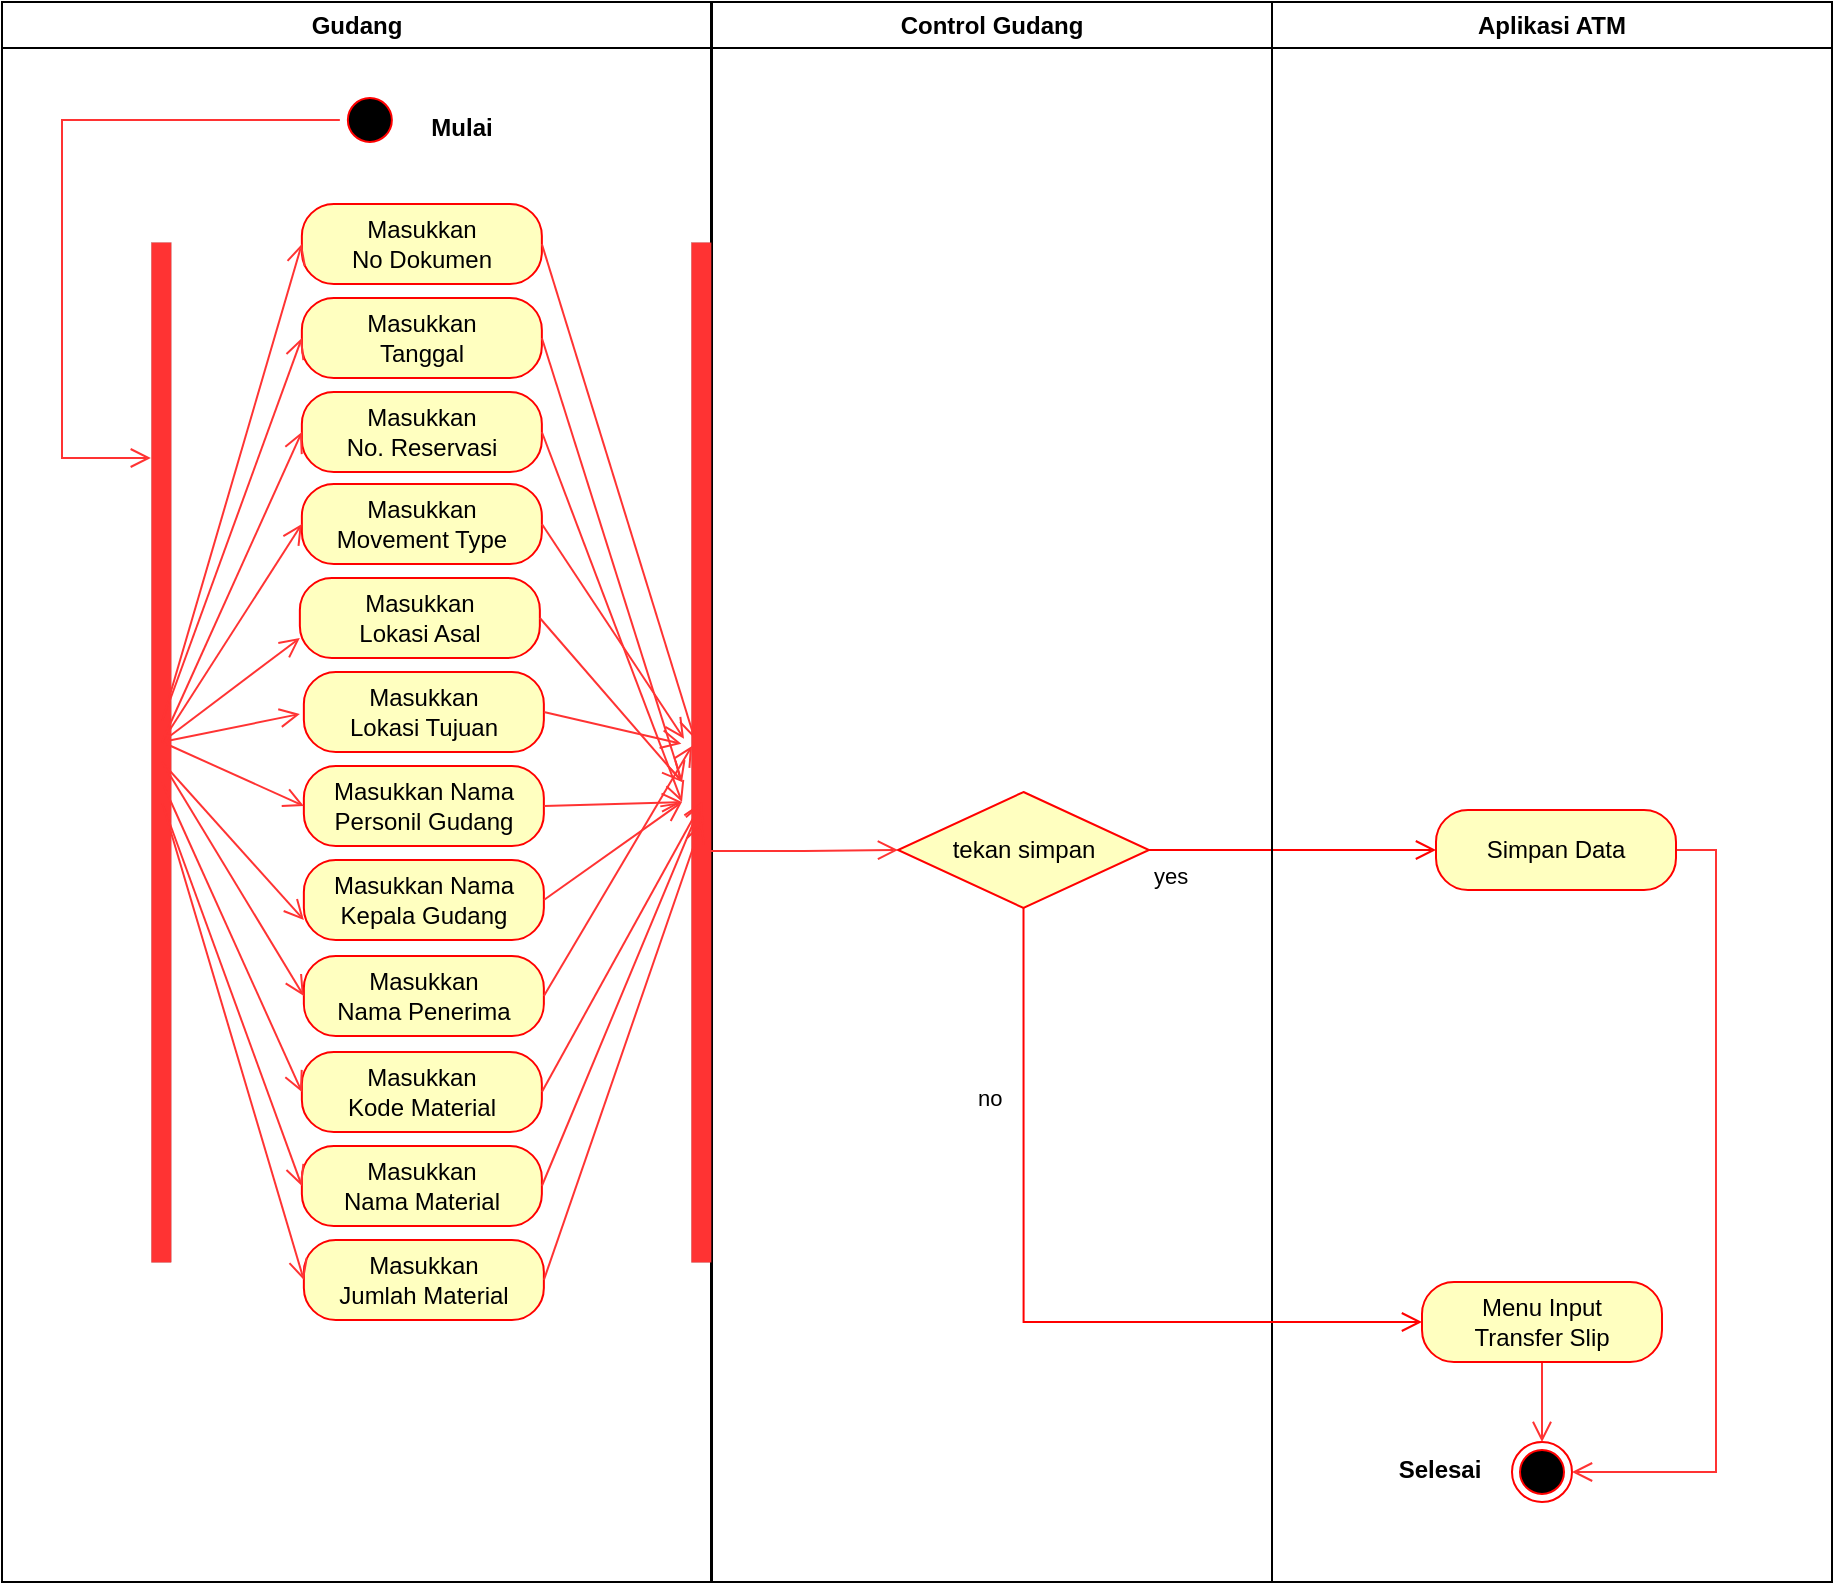 <mxfile version="20.5.1" type="device"><diagram id="X_9GjX2vdIGWY79P-UMb" name="Page-1"><mxGraphModel dx="1157" dy="643" grid="1" gridSize="10" guides="1" tooltips="1" connect="1" arrows="1" fold="1" page="1" pageScale="1" pageWidth="827" pageHeight="1169" math="0" shadow="0"><root><mxCell id="0"/><mxCell id="1" parent="0"/><mxCell id="HtgMfh6hOVAvdCFLuv4m-1" value="Gudang" style="swimlane;whiteSpace=wrap" vertex="1" parent="1"><mxGeometry x="110" y="70" width="354.5" height="790" as="geometry"/></mxCell><mxCell id="HtgMfh6hOVAvdCFLuv4m-2" style="edgeStyle=orthogonalEdgeStyle;rounded=0;orthogonalLoop=1;jettySize=auto;html=1;exitX=0;exitY=0.5;exitDx=0;exitDy=0;strokeColor=#FF3333;strokeWidth=1;endArrow=open;endFill=0;endSize=8;" edge="1" parent="HtgMfh6hOVAvdCFLuv4m-1" source="HtgMfh6hOVAvdCFLuv4m-3" target="HtgMfh6hOVAvdCFLuv4m-8"><mxGeometry relative="1" as="geometry"><Array as="points"><mxPoint x="30" y="59"/><mxPoint x="30" y="228"/></Array></mxGeometry></mxCell><mxCell id="HtgMfh6hOVAvdCFLuv4m-3" value="" style="ellipse;shape=startState;fillColor=#000000;strokeColor=#ff0000;" vertex="1" parent="HtgMfh6hOVAvdCFLuv4m-1"><mxGeometry x="168.93" y="44" width="30" height="30" as="geometry"/></mxCell><mxCell id="HtgMfh6hOVAvdCFLuv4m-4" value="Mulai" style="text;align=center;fontStyle=1;verticalAlign=middle;spacingLeft=3;spacingRight=3;strokeColor=none;rotatable=0;points=[[0,0.5],[1,0.5]];portConstraint=eastwest;" vertex="1" parent="HtgMfh6hOVAvdCFLuv4m-1"><mxGeometry x="190" y="49" width="80" height="26" as="geometry"/></mxCell><mxCell id="HtgMfh6hOVAvdCFLuv4m-5" value="Masukkan &lt;br&gt;Tanggal" style="rounded=1;whiteSpace=wrap;html=1;arcSize=40;fontColor=#000000;fillColor=#ffffc0;strokeColor=#ff0000;" vertex="1" parent="HtgMfh6hOVAvdCFLuv4m-1"><mxGeometry x="149.93" y="148" width="120" height="40" as="geometry"/></mxCell><mxCell id="HtgMfh6hOVAvdCFLuv4m-6" value="Masukkan &lt;br&gt;No Dokumen" style="rounded=1;whiteSpace=wrap;html=1;arcSize=40;fontColor=#000000;fillColor=#ffffc0;strokeColor=#ff0000;" vertex="1" parent="HtgMfh6hOVAvdCFLuv4m-1"><mxGeometry x="149.93" y="101" width="120" height="40" as="geometry"/></mxCell><mxCell id="HtgMfh6hOVAvdCFLuv4m-7" style="edgeStyle=orthogonalEdgeStyle;rounded=0;orthogonalLoop=1;jettySize=auto;html=1;exitX=0.5;exitY=1;exitDx=0;exitDy=0;strokeColor=#FF3333;strokeWidth=1;endArrow=open;endFill=0;endSize=8;" edge="1" parent="HtgMfh6hOVAvdCFLuv4m-1" source="HtgMfh6hOVAvdCFLuv4m-6" target="HtgMfh6hOVAvdCFLuv4m-6"><mxGeometry relative="1" as="geometry"/></mxCell><mxCell id="HtgMfh6hOVAvdCFLuv4m-8" value="" style="html=1;points=[];perimeter=orthogonalPerimeter;fillColor=#FF3333;strokeWidth=0;" vertex="1" parent="HtgMfh6hOVAvdCFLuv4m-1"><mxGeometry x="74.43" y="120" width="10" height="510" as="geometry"/></mxCell><mxCell id="HtgMfh6hOVAvdCFLuv4m-11" value="Masukkan&lt;br&gt;No. Reservasi" style="rounded=1;whiteSpace=wrap;html=1;arcSize=40;fontColor=#000000;fillColor=#ffffc0;strokeColor=#ff0000;" vertex="1" parent="HtgMfh6hOVAvdCFLuv4m-1"><mxGeometry x="149.93" y="195" width="120" height="40" as="geometry"/></mxCell><mxCell id="HtgMfh6hOVAvdCFLuv4m-12" value="Masukkan&lt;br&gt;Movement Type" style="rounded=1;whiteSpace=wrap;html=1;arcSize=40;fontColor=#000000;fillColor=#ffffc0;strokeColor=#ff0000;" vertex="1" parent="HtgMfh6hOVAvdCFLuv4m-1"><mxGeometry x="149.93" y="241" width="120" height="40" as="geometry"/></mxCell><mxCell id="HtgMfh6hOVAvdCFLuv4m-13" value="Masukkan &lt;br&gt;Kode Material" style="rounded=1;whiteSpace=wrap;html=1;arcSize=40;fontColor=#000000;fillColor=#ffffc0;strokeColor=#ff0000;" vertex="1" parent="HtgMfh6hOVAvdCFLuv4m-1"><mxGeometry x="149.93" y="525" width="120" height="40" as="geometry"/></mxCell><mxCell id="HtgMfh6hOVAvdCFLuv4m-14" value="Masukkan &lt;br&gt;Jumlah Material" style="rounded=1;whiteSpace=wrap;html=1;arcSize=40;fontColor=#000000;fillColor=#ffffc0;strokeColor=#ff0000;" vertex="1" parent="HtgMfh6hOVAvdCFLuv4m-1"><mxGeometry x="150.93" y="619" width="120" height="40" as="geometry"/></mxCell><mxCell id="HtgMfh6hOVAvdCFLuv4m-15" value="Masukkan &lt;br&gt;Nama Material" style="rounded=1;whiteSpace=wrap;html=1;arcSize=40;fontColor=#000000;fillColor=#ffffc0;strokeColor=#ff0000;" vertex="1" parent="HtgMfh6hOVAvdCFLuv4m-1"><mxGeometry x="149.93" y="572" width="120" height="40" as="geometry"/></mxCell><mxCell id="HtgMfh6hOVAvdCFLuv4m-41" value="Masukkan&lt;br&gt;Lokasi Asal" style="rounded=1;whiteSpace=wrap;html=1;arcSize=40;fontColor=#000000;fillColor=#ffffc0;strokeColor=#ff0000;" vertex="1" parent="HtgMfh6hOVAvdCFLuv4m-1"><mxGeometry x="148.93" y="288" width="120" height="40" as="geometry"/></mxCell><mxCell id="HtgMfh6hOVAvdCFLuv4m-43" value="Masukkan&lt;br&gt;Lokasi Tujuan" style="rounded=1;whiteSpace=wrap;html=1;arcSize=40;fontColor=#000000;fillColor=#ffffc0;strokeColor=#ff0000;" vertex="1" parent="HtgMfh6hOVAvdCFLuv4m-1"><mxGeometry x="150.93" y="335" width="120" height="40" as="geometry"/></mxCell><mxCell id="HtgMfh6hOVAvdCFLuv4m-47" value="Masukkan Nama&lt;br&gt;Personil Gudang" style="rounded=1;whiteSpace=wrap;html=1;arcSize=40;fontColor=#000000;fillColor=#ffffc0;strokeColor=#ff0000;" vertex="1" parent="HtgMfh6hOVAvdCFLuv4m-1"><mxGeometry x="150.93" y="382" width="120" height="40" as="geometry"/></mxCell><mxCell id="HtgMfh6hOVAvdCFLuv4m-48" value="Masukkan Nama&lt;br&gt;Kepala Gudang" style="rounded=1;whiteSpace=wrap;html=1;arcSize=40;fontColor=#000000;fillColor=#ffffc0;strokeColor=#ff0000;" vertex="1" parent="HtgMfh6hOVAvdCFLuv4m-1"><mxGeometry x="150.93" y="429" width="120" height="40" as="geometry"/></mxCell><mxCell id="HtgMfh6hOVAvdCFLuv4m-49" value="Masukkan&lt;br&gt;Nama Penerima" style="rounded=1;whiteSpace=wrap;html=1;arcSize=40;fontColor=#000000;fillColor=#ffffc0;strokeColor=#ff0000;" vertex="1" parent="HtgMfh6hOVAvdCFLuv4m-1"><mxGeometry x="150.93" y="477" width="120" height="40" as="geometry"/></mxCell><mxCell id="HtgMfh6hOVAvdCFLuv4m-57" value="" style="endArrow=open;endFill=1;endSize=8;html=1;rounded=0;strokeColor=#FF3333;entryX=0;entryY=0.5;entryDx=0;entryDy=0;" edge="1" parent="HtgMfh6hOVAvdCFLuv4m-1" target="HtgMfh6hOVAvdCFLuv4m-47"><mxGeometry width="160" relative="1" as="geometry"><mxPoint x="80" y="370" as="sourcePoint"/><mxPoint x="168.93" y="376" as="targetPoint"/><Array as="points"/></mxGeometry></mxCell><mxCell id="HtgMfh6hOVAvdCFLuv4m-16" value="Control Gudang" style="swimlane;whiteSpace=wrap" vertex="1" parent="1"><mxGeometry x="465" y="70" width="280" height="790" as="geometry"/></mxCell><mxCell id="HtgMfh6hOVAvdCFLuv4m-17" value="tekan simpan" style="rhombus;whiteSpace=wrap;html=1;fillColor=#ffffc0;strokeColor=#ff0000;strokeWidth=1;" vertex="1" parent="HtgMfh6hOVAvdCFLuv4m-16"><mxGeometry x="93" y="395" width="125.5" height="58" as="geometry"/></mxCell><mxCell id="HtgMfh6hOVAvdCFLuv4m-18" value="yes" style="edgeStyle=orthogonalEdgeStyle;html=1;align=left;verticalAlign=top;endArrow=open;endSize=8;strokeColor=#ff0000;rounded=0;exitX=1;exitY=0.5;exitDx=0;exitDy=0;entryX=0;entryY=0.5;entryDx=0;entryDy=0;" edge="1" parent="1" source="HtgMfh6hOVAvdCFLuv4m-17" target="HtgMfh6hOVAvdCFLuv4m-23"><mxGeometry x="-1" relative="1" as="geometry"><mxPoint x="800" y="659" as="targetPoint"/></mxGeometry></mxCell><mxCell id="HtgMfh6hOVAvdCFLuv4m-19" value="Aplikasi ATM" style="swimlane;whiteSpace=wrap" vertex="1" parent="1"><mxGeometry x="745" y="70" width="280" height="790" as="geometry"/></mxCell><mxCell id="HtgMfh6hOVAvdCFLuv4m-20" value="" style="ellipse;html=1;shape=endState;fillColor=#000000;strokeColor=#ff0000;strokeWidth=1;" vertex="1" parent="HtgMfh6hOVAvdCFLuv4m-19"><mxGeometry x="120" y="720" width="30" height="30" as="geometry"/></mxCell><mxCell id="HtgMfh6hOVAvdCFLuv4m-21" value="Selesai" style="text;align=center;fontStyle=1;verticalAlign=middle;spacingLeft=3;spacingRight=3;strokeColor=none;rotatable=0;points=[[0,0.5],[1,0.5]];portConstraint=eastwest;" vertex="1" parent="HtgMfh6hOVAvdCFLuv4m-19"><mxGeometry x="44" y="720" width="80" height="26" as="geometry"/></mxCell><mxCell id="HtgMfh6hOVAvdCFLuv4m-22" style="edgeStyle=orthogonalEdgeStyle;rounded=0;orthogonalLoop=1;jettySize=auto;html=1;exitX=1;exitY=0.5;exitDx=0;exitDy=0;entryX=1;entryY=0.5;entryDx=0;entryDy=0;strokeColor=#FF3333;strokeWidth=1;endArrow=open;endFill=0;endSize=8;" edge="1" parent="HtgMfh6hOVAvdCFLuv4m-19" source="HtgMfh6hOVAvdCFLuv4m-23" target="HtgMfh6hOVAvdCFLuv4m-20"><mxGeometry relative="1" as="geometry"/></mxCell><mxCell id="HtgMfh6hOVAvdCFLuv4m-23" value="Simpan Data" style="rounded=1;whiteSpace=wrap;html=1;arcSize=40;fontColor=#000000;fillColor=#ffffc0;strokeColor=#ff0000;strokeWidth=1;" vertex="1" parent="HtgMfh6hOVAvdCFLuv4m-19"><mxGeometry x="82" y="404" width="120" height="40" as="geometry"/></mxCell><mxCell id="HtgMfh6hOVAvdCFLuv4m-24" style="edgeStyle=orthogonalEdgeStyle;rounded=0;orthogonalLoop=1;jettySize=auto;html=1;exitX=0.5;exitY=1;exitDx=0;exitDy=0;entryX=0.5;entryY=0;entryDx=0;entryDy=0;strokeColor=#FF3333;strokeWidth=1;endArrow=open;endFill=0;endSize=8;" edge="1" parent="HtgMfh6hOVAvdCFLuv4m-19" source="HtgMfh6hOVAvdCFLuv4m-25" target="HtgMfh6hOVAvdCFLuv4m-20"><mxGeometry relative="1" as="geometry"/></mxCell><mxCell id="HtgMfh6hOVAvdCFLuv4m-25" value="Menu Input&lt;br&gt;Transfer Slip" style="rounded=1;whiteSpace=wrap;html=1;arcSize=40;fontColor=#000000;fillColor=#ffffc0;strokeColor=#ff0000;strokeWidth=1;" vertex="1" parent="HtgMfh6hOVAvdCFLuv4m-19"><mxGeometry x="75" y="640" width="120" height="40" as="geometry"/></mxCell><mxCell id="HtgMfh6hOVAvdCFLuv4m-26" value="" style="html=1;points=[];perimeter=orthogonalPerimeter;fillColor=#FF3333;strokeWidth=0;" vertex="1" parent="1"><mxGeometry x="454.43" y="190" width="10" height="510" as="geometry"/></mxCell><mxCell id="HtgMfh6hOVAvdCFLuv4m-29" style="edgeStyle=orthogonalEdgeStyle;rounded=0;orthogonalLoop=1;jettySize=auto;html=1;entryX=0;entryY=0.5;entryDx=0;entryDy=0;strokeColor=#FF3333;strokeWidth=1;endArrow=open;endFill=0;endSize=8;exitX=0.19;exitY=0.597;exitDx=0;exitDy=0;exitPerimeter=0;" edge="1" parent="1" source="HtgMfh6hOVAvdCFLuv4m-26" target="HtgMfh6hOVAvdCFLuv4m-17"><mxGeometry relative="1" as="geometry"><mxPoint x="470" y="350" as="sourcePoint"/></mxGeometry></mxCell><mxCell id="HtgMfh6hOVAvdCFLuv4m-40" value="no" style="edgeStyle=orthogonalEdgeStyle;html=1;align=left;verticalAlign=bottom;endArrow=open;endSize=8;strokeColor=#ff0000;rounded=0;strokeWidth=1;exitX=0.5;exitY=1;exitDx=0;exitDy=0;entryX=0;entryY=0.5;entryDx=0;entryDy=0;" edge="1" parent="1" source="HtgMfh6hOVAvdCFLuv4m-17" target="HtgMfh6hOVAvdCFLuv4m-25"><mxGeometry x="-0.489" y="-25" relative="1" as="geometry"><mxPoint x="605" y="545" as="targetPoint"/><mxPoint x="625" y="525" as="sourcePoint"/><mxPoint as="offset"/></mxGeometry></mxCell><mxCell id="HtgMfh6hOVAvdCFLuv4m-55" value="" style="endArrow=open;endFill=1;endSize=8;html=1;rounded=0;strokeColor=#FF3333;entryX=0;entryY=0.5;entryDx=0;entryDy=0;" edge="1" parent="1"><mxGeometry width="160" relative="1" as="geometry"><mxPoint x="190" y="440" as="sourcePoint"/><mxPoint x="258.93" y="426" as="targetPoint"/><Array as="points"/></mxGeometry></mxCell><mxCell id="HtgMfh6hOVAvdCFLuv4m-58" value="" style="endArrow=open;endFill=1;endSize=8;html=1;rounded=0;strokeColor=#FF3333;entryX=0;entryY=0.75;entryDx=0;entryDy=0;" edge="1" parent="1" target="HtgMfh6hOVAvdCFLuv4m-41"><mxGeometry width="160" relative="1" as="geometry"><mxPoint x="190" y="440" as="sourcePoint"/><mxPoint x="288.93" y="456" as="targetPoint"/><Array as="points"/></mxGeometry></mxCell><mxCell id="HtgMfh6hOVAvdCFLuv4m-59" value="" style="endArrow=open;endFill=1;endSize=8;html=1;rounded=0;strokeColor=#FF3333;entryX=0;entryY=0.5;entryDx=0;entryDy=0;" edge="1" parent="1" target="HtgMfh6hOVAvdCFLuv4m-12"><mxGeometry width="160" relative="1" as="geometry"><mxPoint x="190" y="440" as="sourcePoint"/><mxPoint x="298.93" y="466" as="targetPoint"/><Array as="points"/></mxGeometry></mxCell><mxCell id="HtgMfh6hOVAvdCFLuv4m-60" value="" style="endArrow=open;endFill=1;endSize=8;html=1;rounded=0;strokeColor=#FF3333;entryX=0;entryY=0.5;entryDx=0;entryDy=0;" edge="1" parent="1" target="HtgMfh6hOVAvdCFLuv4m-11"><mxGeometry width="160" relative="1" as="geometry"><mxPoint x="190" y="440" as="sourcePoint"/><mxPoint x="308.93" y="476" as="targetPoint"/><Array as="points"/></mxGeometry></mxCell><mxCell id="HtgMfh6hOVAvdCFLuv4m-61" value="" style="endArrow=open;endFill=1;endSize=8;html=1;rounded=0;strokeColor=#FF3333;entryX=0;entryY=0.5;entryDx=0;entryDy=0;" edge="1" parent="1" target="HtgMfh6hOVAvdCFLuv4m-5"><mxGeometry width="160" relative="1" as="geometry"><mxPoint x="190" y="430" as="sourcePoint"/><mxPoint x="318.93" y="486" as="targetPoint"/><Array as="points"/></mxGeometry></mxCell><mxCell id="HtgMfh6hOVAvdCFLuv4m-62" value="" style="endArrow=open;endFill=1;endSize=8;html=1;rounded=0;strokeColor=#FF3333;entryX=0;entryY=0.5;entryDx=0;entryDy=0;" edge="1" parent="1" target="HtgMfh6hOVAvdCFLuv4m-6"><mxGeometry width="160" relative="1" as="geometry"><mxPoint x="190" y="430" as="sourcePoint"/><mxPoint x="328.93" y="496" as="targetPoint"/><Array as="points"/></mxGeometry></mxCell><mxCell id="HtgMfh6hOVAvdCFLuv4m-63" value="" style="endArrow=open;endFill=1;endSize=8;html=1;rounded=0;strokeColor=#FF3333;entryX=0;entryY=0.75;entryDx=0;entryDy=0;" edge="1" parent="1" target="HtgMfh6hOVAvdCFLuv4m-48"><mxGeometry width="160" relative="1" as="geometry"><mxPoint x="190" y="450" as="sourcePoint"/><mxPoint x="338.93" y="506" as="targetPoint"/><Array as="points"/></mxGeometry></mxCell><mxCell id="HtgMfh6hOVAvdCFLuv4m-64" value="" style="endArrow=open;endFill=1;endSize=8;html=1;rounded=0;strokeColor=#FF3333;entryX=0;entryY=0.5;entryDx=0;entryDy=0;" edge="1" parent="1" target="HtgMfh6hOVAvdCFLuv4m-49"><mxGeometry width="160" relative="1" as="geometry"><mxPoint x="190" y="450" as="sourcePoint"/><mxPoint x="348.93" y="516" as="targetPoint"/><Array as="points"/></mxGeometry></mxCell><mxCell id="HtgMfh6hOVAvdCFLuv4m-65" value="" style="endArrow=open;endFill=1;endSize=8;html=1;rounded=0;strokeColor=#FF3333;entryX=0;entryY=0.5;entryDx=0;entryDy=0;" edge="1" parent="1" target="HtgMfh6hOVAvdCFLuv4m-13"><mxGeometry width="160" relative="1" as="geometry"><mxPoint x="190" y="460" as="sourcePoint"/><mxPoint x="358.93" y="526" as="targetPoint"/><Array as="points"/></mxGeometry></mxCell><mxCell id="HtgMfh6hOVAvdCFLuv4m-66" value="" style="endArrow=open;endFill=1;endSize=8;html=1;rounded=0;strokeColor=#FF3333;entryX=0;entryY=0.5;entryDx=0;entryDy=0;" edge="1" parent="1" target="HtgMfh6hOVAvdCFLuv4m-15"><mxGeometry width="160" relative="1" as="geometry"><mxPoint x="190" y="470" as="sourcePoint"/><mxPoint x="368.93" y="536" as="targetPoint"/><Array as="points"/></mxGeometry></mxCell><mxCell id="HtgMfh6hOVAvdCFLuv4m-67" value="" style="endArrow=open;endFill=1;endSize=8;html=1;rounded=0;strokeColor=#FF3333;entryX=0;entryY=0.5;entryDx=0;entryDy=0;" edge="1" parent="1" target="HtgMfh6hOVAvdCFLuv4m-14"><mxGeometry width="160" relative="1" as="geometry"><mxPoint x="190" y="470" as="sourcePoint"/><mxPoint x="378.93" y="546" as="targetPoint"/><Array as="points"/></mxGeometry></mxCell><mxCell id="HtgMfh6hOVAvdCFLuv4m-68" value="" style="endArrow=open;endFill=1;endSize=8;html=1;rounded=0;strokeColor=#FF3333;entryX=0.19;entryY=0.487;entryDx=0;entryDy=0;entryPerimeter=0;exitX=1;exitY=0.5;exitDx=0;exitDy=0;" edge="1" parent="1" source="HtgMfh6hOVAvdCFLuv4m-6" target="HtgMfh6hOVAvdCFLuv4m-26"><mxGeometry width="160" relative="1" as="geometry"><mxPoint x="200" y="440" as="sourcePoint"/><mxPoint x="269.93" y="201" as="targetPoint"/><Array as="points"/></mxGeometry></mxCell><mxCell id="HtgMfh6hOVAvdCFLuv4m-69" value="" style="endArrow=open;endFill=1;endSize=8;html=1;rounded=0;strokeColor=#FF3333;exitX=1;exitY=0.5;exitDx=0;exitDy=0;" edge="1" parent="1" source="HtgMfh6hOVAvdCFLuv4m-5"><mxGeometry width="160" relative="1" as="geometry"><mxPoint x="389.93" y="201" as="sourcePoint"/><mxPoint x="450" y="460" as="targetPoint"/><Array as="points"/></mxGeometry></mxCell><mxCell id="HtgMfh6hOVAvdCFLuv4m-70" value="" style="endArrow=open;endFill=1;endSize=8;html=1;rounded=0;strokeColor=#FF3333;exitX=1;exitY=0.5;exitDx=0;exitDy=0;" edge="1" parent="1" source="HtgMfh6hOVAvdCFLuv4m-11"><mxGeometry width="160" relative="1" as="geometry"><mxPoint x="399.93" y="211" as="sourcePoint"/><mxPoint x="450" y="470" as="targetPoint"/><Array as="points"/></mxGeometry></mxCell><mxCell id="HtgMfh6hOVAvdCFLuv4m-71" value="" style="endArrow=open;endFill=1;endSize=8;html=1;rounded=0;strokeColor=#FF3333;entryX=-0.343;entryY=0.487;entryDx=0;entryDy=0;entryPerimeter=0;exitX=1;exitY=0.5;exitDx=0;exitDy=0;" edge="1" parent="1" source="HtgMfh6hOVAvdCFLuv4m-12" target="HtgMfh6hOVAvdCFLuv4m-26"><mxGeometry width="160" relative="1" as="geometry"><mxPoint x="409.93" y="221" as="sourcePoint"/><mxPoint x="486.33" y="497.59" as="targetPoint"/><Array as="points"/></mxGeometry></mxCell><mxCell id="HtgMfh6hOVAvdCFLuv4m-72" value="" style="endArrow=open;endFill=1;endSize=8;html=1;rounded=0;strokeColor=#FF3333;exitX=1;exitY=0.5;exitDx=0;exitDy=0;" edge="1" parent="1" source="HtgMfh6hOVAvdCFLuv4m-41"><mxGeometry width="160" relative="1" as="geometry"><mxPoint x="419.93" y="231" as="sourcePoint"/><mxPoint x="450" y="460" as="targetPoint"/><Array as="points"/></mxGeometry></mxCell><mxCell id="HtgMfh6hOVAvdCFLuv4m-74" value="" style="endArrow=open;endFill=1;endSize=8;html=1;rounded=0;strokeColor=#FF3333;entryX=-0.476;entryY=0.492;entryDx=0;entryDy=0;entryPerimeter=0;exitX=1;exitY=0.5;exitDx=0;exitDy=0;" edge="1" parent="1" source="HtgMfh6hOVAvdCFLuv4m-43" target="HtgMfh6hOVAvdCFLuv4m-26"><mxGeometry width="160" relative="1" as="geometry"><mxPoint x="439.93" y="251" as="sourcePoint"/><mxPoint x="516.33" y="527.59" as="targetPoint"/><Array as="points"/></mxGeometry></mxCell><mxCell id="HtgMfh6hOVAvdCFLuv4m-75" value="" style="endArrow=open;endFill=1;endSize=8;html=1;rounded=0;strokeColor=#FF3333;exitX=1;exitY=0.5;exitDx=0;exitDy=0;" edge="1" parent="1" source="HtgMfh6hOVAvdCFLuv4m-47"><mxGeometry width="160" relative="1" as="geometry"><mxPoint x="449.93" y="261" as="sourcePoint"/><mxPoint x="450" y="470" as="targetPoint"/><Array as="points"/></mxGeometry></mxCell><mxCell id="HtgMfh6hOVAvdCFLuv4m-76" value="" style="endArrow=open;endFill=1;endSize=8;html=1;rounded=0;strokeColor=#FF3333;exitX=1;exitY=0.5;exitDx=0;exitDy=0;" edge="1" parent="1" source="HtgMfh6hOVAvdCFLuv4m-48"><mxGeometry width="160" relative="1" as="geometry"><mxPoint x="459.93" y="271" as="sourcePoint"/><mxPoint x="450" y="470" as="targetPoint"/><Array as="points"/></mxGeometry></mxCell><mxCell id="HtgMfh6hOVAvdCFLuv4m-77" value="" style="endArrow=open;endFill=1;endSize=8;html=1;rounded=0;strokeColor=#FF3333;entryX=0.057;entryY=0.494;entryDx=0;entryDy=0;entryPerimeter=0;exitX=1;exitY=0.5;exitDx=0;exitDy=0;" edge="1" parent="1" source="HtgMfh6hOVAvdCFLuv4m-49" target="HtgMfh6hOVAvdCFLuv4m-26"><mxGeometry width="160" relative="1" as="geometry"><mxPoint x="469.93" y="281" as="sourcePoint"/><mxPoint x="546.33" y="557.59" as="targetPoint"/><Array as="points"/></mxGeometry></mxCell><mxCell id="HtgMfh6hOVAvdCFLuv4m-78" value="" style="endArrow=open;endFill=1;endSize=8;html=1;rounded=0;strokeColor=#FF3333;exitX=1;exitY=0.5;exitDx=0;exitDy=0;" edge="1" parent="1" source="HtgMfh6hOVAvdCFLuv4m-13"><mxGeometry width="160" relative="1" as="geometry"><mxPoint x="479.93" y="291" as="sourcePoint"/><mxPoint x="460" y="470" as="targetPoint"/><Array as="points"/></mxGeometry></mxCell><mxCell id="HtgMfh6hOVAvdCFLuv4m-79" value="" style="endArrow=open;endFill=1;endSize=8;html=1;rounded=0;strokeColor=#FF3333;exitX=1;exitY=0.5;exitDx=0;exitDy=0;" edge="1" parent="1" source="HtgMfh6hOVAvdCFLuv4m-15"><mxGeometry width="160" relative="1" as="geometry"><mxPoint x="489.93" y="301" as="sourcePoint"/><mxPoint x="460" y="470" as="targetPoint"/><Array as="points"/></mxGeometry></mxCell><mxCell id="HtgMfh6hOVAvdCFLuv4m-80" value="" style="endArrow=open;endFill=1;endSize=8;html=1;rounded=0;strokeColor=#FF3333;exitX=1;exitY=0.5;exitDx=0;exitDy=0;" edge="1" parent="1" source="HtgMfh6hOVAvdCFLuv4m-14"><mxGeometry width="160" relative="1" as="geometry"><mxPoint x="499.93" y="311" as="sourcePoint"/><mxPoint x="460" y="480" as="targetPoint"/><Array as="points"/></mxGeometry></mxCell></root></mxGraphModel></diagram></mxfile>